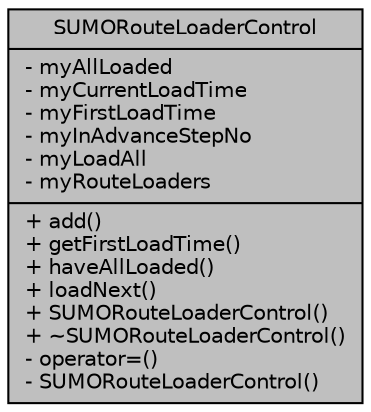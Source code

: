 digraph "SUMORouteLoaderControl"
{
  edge [fontname="Helvetica",fontsize="10",labelfontname="Helvetica",labelfontsize="10"];
  node [fontname="Helvetica",fontsize="10",shape=record];
  Node1 [label="{SUMORouteLoaderControl\n|- myAllLoaded\l- myCurrentLoadTime\l- myFirstLoadTime\l- myInAdvanceStepNo\l- myLoadAll\l- myRouteLoaders\l|+ add()\l+ getFirstLoadTime()\l+ haveAllLoaded()\l+ loadNext()\l+ SUMORouteLoaderControl()\l+ ~SUMORouteLoaderControl()\l- operator=()\l- SUMORouteLoaderControl()\l}",height=0.2,width=0.4,color="black", fillcolor="grey75", style="filled", fontcolor="black"];
}
